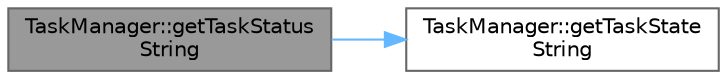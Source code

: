 digraph "TaskManager::getTaskStatusString"
{
 // LATEX_PDF_SIZE
  bgcolor="transparent";
  edge [fontname=Helvetica,fontsize=10,labelfontname=Helvetica,labelfontsize=10];
  node [fontname=Helvetica,fontsize=10,shape=box,height=0.2,width=0.4];
  rankdir="LR";
  Node1 [id="Node000001",label="TaskManager::getTaskStatus\lString",height=0.2,width=0.4,color="gray40", fillcolor="grey60", style="filled", fontcolor="black",tooltip="Get the status of all tasks."];
  Node1 -> Node2 [id="edge1_Node000001_Node000002",color="steelblue1",style="solid",tooltip=" "];
  Node2 [id="Node000002",label="TaskManager::getTaskState\lString",height=0.2,width=0.4,color="grey40", fillcolor="white", style="filled",URL="$class_task_manager.html#afb0f61e17fc422f130530bcf7d898104",tooltip="Get the FreeRTOS task state as a string."];
}
